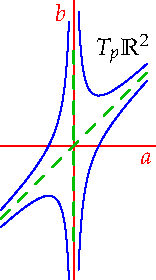 settings.tex="pdflatex";

texpreamble("\usepackage{amsmath}
\usepackage{amsthm,amssymb}
\usepackage{mathpazo}
\usepackage[svgnames]{xcolor}
");

import graph;

size(140);

real c=3/(sqrt(8));
real b(real a){return a+c/a;}
real bb(real a){return a-c/a;}


real d=0.2;
real dd=3;

draw(graph(b,d,dd),blue); 
draw(graph(b,-dd,-d),blue); 
draw(graph(bb,d,dd),blue); 
draw(graph(bb,-dd,-d),blue);

draw((-dd,-dd)--(dd,dd),dashed+heavygreen+linewidth(0.8));
draw((0,-1.3dd)--(0,1.3dd),dashed+heavygreen+linewidth(0.8));

label("$T_p\mathbb R^2$",(2,4));


xaxis("$a$",red);
yaxis("$b$",red);